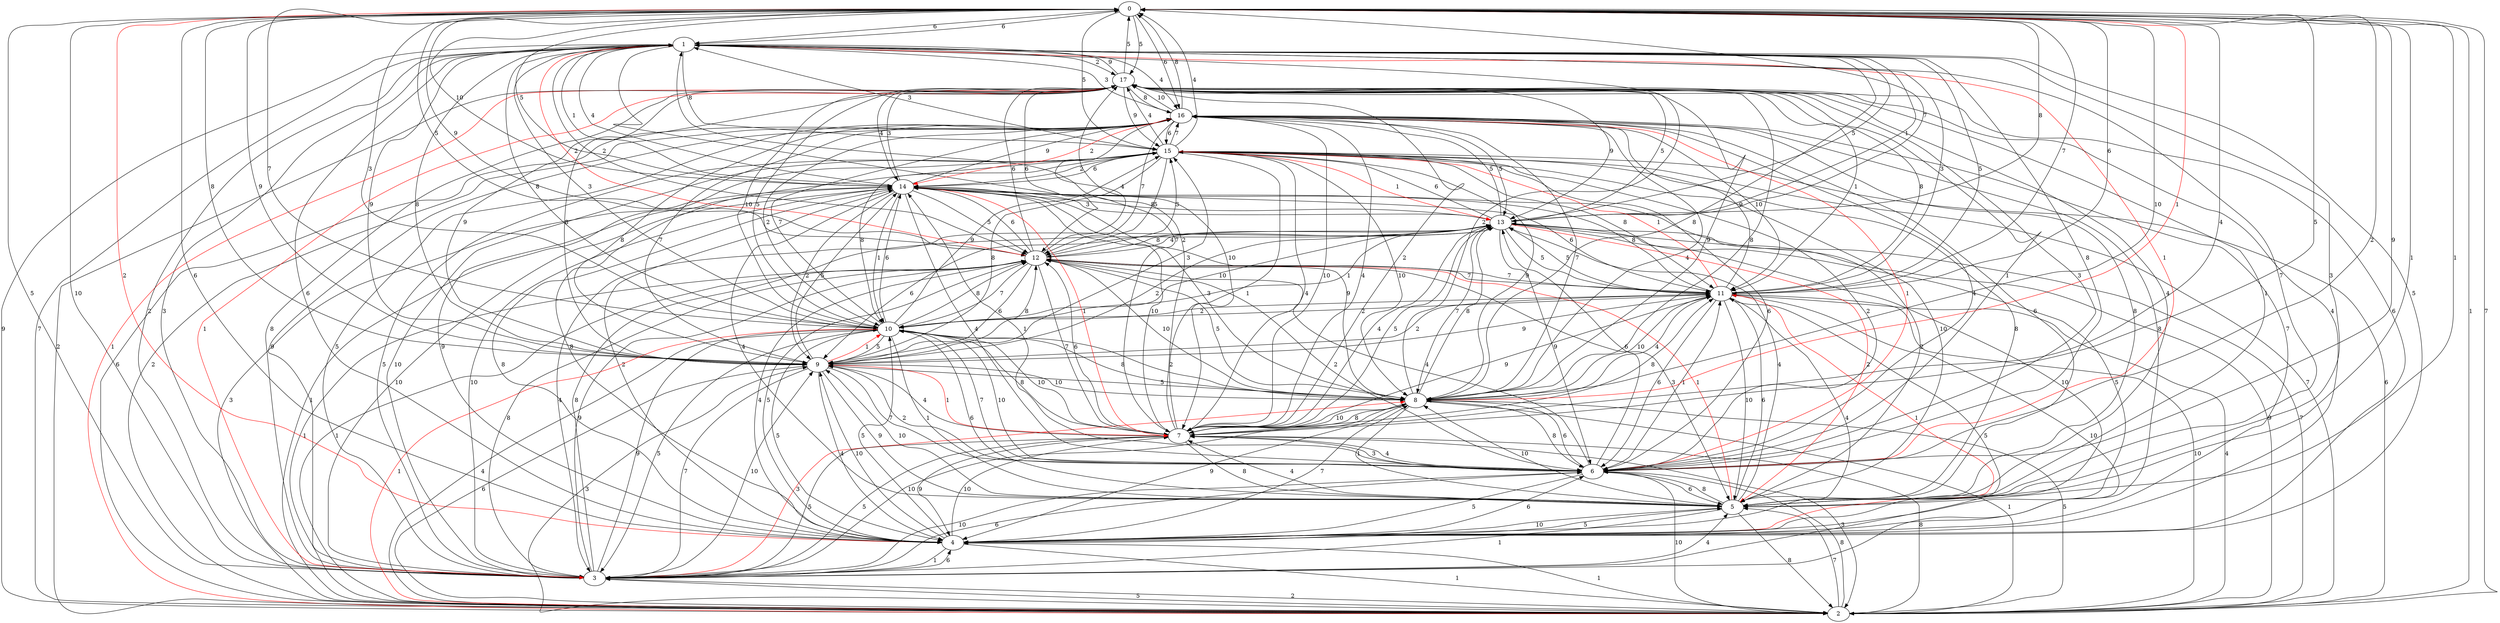 digraph G {
0;
1;
2;
3;
4;
5;
6;
7;
8;
9;
10;
11;
12;
13;
14;
15;
16;
17;
0 -> 1[label="6" weight="6"];
1 -> 0[label="6" weight="6"];
0 -> 2[label="1" weight="1"];
2 -> 0[label="7" weight="7"];
0 -> 3[label="5" weight="5"];
3 -> 0[label="10" weight="10"];
0 -> 4[label="2" weight="2"color="red"];
4 -> 0[label="6" weight="6"];
0 -> 5[label="1" weight="1"];
5 -> 0[label="1" weight="1"];
0 -> 6[label="2" weight="2"];
6 -> 0[label="9" weight="9"];
0 -> 7[label="4" weight="4"];
7 -> 0[label="5" weight="5"];
0 -> 8[label="10" weight="10"];
8 -> 0[label="1" weight="1"color="red"];
0 -> 9[label="8" weight="8"];
9 -> 0[label="9" weight="9"];
0 -> 10[label="3" weight="3"];
10 -> 0[label="7" weight="7"];
0 -> 11[label="6" weight="6"];
11 -> 0[label="7" weight="7"];
0 -> 12[label="9" weight="9"];
12 -> 0[label="5" weight="5"];
0 -> 13[label="8" weight="8"];
13 -> 0[label="7" weight="7"];
0 -> 14[label="5" weight="5"];
14 -> 0[label="10" weight="10"];
0 -> 15[label="5" weight="5"];
15 -> 0[label="4" weight="4"];
0 -> 16[label="6" weight="6"];
16 -> 0[label="8" weight="8"];
0 -> 17[label="5" weight="5"];
17 -> 0[label="5" weight="5"];
1 -> 2[label="9" weight="9"];
2 -> 1[label="7" weight="7"];
1 -> 3[label="3" weight="3"];
3 -> 1[label="2" weight="2"];
1 -> 4[label="5" weight="5"];
4 -> 1[label="6" weight="6"];
1 -> 5[label="3" weight="3"];
5 -> 1[label="7" weight="7"];
1 -> 6[label="1" weight="1"color="red"];
6 -> 1[label="8" weight="8"];
1 -> 7[label="7" weight="7"];
7 -> 1[label="2" weight="2"];
1 -> 8[label="8" weight="8"];
8 -> 1[label="2" weight="2"];
1 -> 9[label="9" weight="9"];
9 -> 1[label="8" weight="8"];
1 -> 10[label="3" weight="3"];
10 -> 1[label="8" weight="8"];
1 -> 11[label="5" weight="5"];
11 -> 1[label="3" weight="3"];
1 -> 12[label="2" weight="2"];
12 -> 1[label="2" weight="2"color="red"];
1 -> 13[label="1" weight="1"];
13 -> 1[label="5" weight="5"];
1 -> 14[label="1" weight="1"];
14 -> 1[label="4" weight="4"];
1 -> 15[label="8" weight="8"];
15 -> 1[label="3" weight="3"];
1 -> 16[label="4" weight="4"];
16 -> 1[label="3" weight="3"];
1 -> 17[label="2" weight="2"];
17 -> 1[label="9" weight="9"];
2 -> 3[label="2" weight="2"];
3 -> 2[label="5" weight="5"];
2 -> 4[label="1" weight="1"];
4 -> 2[label="1" weight="1"];
2 -> 5[label="7" weight="7"];
5 -> 2[label="8" weight="8"];
2 -> 6[label="8" weight="8"];
6 -> 2[label="10" weight="10"];
2 -> 7[label="8" weight="8"];
7 -> 2[label="3" weight="3"];
2 -> 8[label="5" weight="5"];
8 -> 2[label="1" weight="1"];
2 -> 9[label="3" weight="3"];
9 -> 2[label="6" weight="6"];
2 -> 10[label="4" weight="4"];
10 -> 2[label="1" weight="1"color="red"];
2 -> 11[label="4" weight="4"];
11 -> 2[label="10" weight="10"];
2 -> 12[label="1" weight="1"];
12 -> 2[label="1" weight="1"];
2 -> 13[label="7" weight="7"];
13 -> 2[label="9" weight="9"];
2 -> 14[label="1" weight="1"];
14 -> 2[label="3" weight="3"];
2 -> 15[label="6" weight="6"];
15 -> 2[label="7" weight="7"];
2 -> 16[label="2" weight="2"];
16 -> 2[label="6" weight="6"];
2 -> 17[label="1" weight="1"color="red"];
17 -> 2[label="2" weight="2"];
3 -> 4[label="6" weight="6"];
4 -> 3[label="1" weight="1"];
3 -> 5[label="4" weight="4"];
5 -> 3[label="1" weight="1"];
3 -> 6[label="6" weight="6"];
6 -> 3[label="10" weight="10"];
3 -> 7[label="5" weight="5"];
7 -> 3[label="5" weight="5"];
3 -> 8[label="3" weight="3"color="red"];
8 -> 3[label="10" weight="10"];
3 -> 9[label="10" weight="10"];
9 -> 3[label="7" weight="7"];
3 -> 10[label="9" weight="9"];
10 -> 3[label="5" weight="5"];
3 -> 11[label="10" weight="10"];
11 -> 3[label="5" weight="5"];
3 -> 12[label="9" weight="9"];
12 -> 3[label="8" weight="8"];
3 -> 13[label="8" weight="8"];
13 -> 3[label="4" weight="4"];
3 -> 14[label="10" weight="10"];
14 -> 3[label="10" weight="10"];
3 -> 15[label="10" weight="10"];
15 -> 3[label="5" weight="5"];
3 -> 16[label="5" weight="5"];
16 -> 3[label="9" weight="9"];
3 -> 17[label="8" weight="8"];
17 -> 3[label="1" weight="1"color="red"];
4 -> 5[label="5" weight="5"];
5 -> 4[label="10" weight="10"];
4 -> 6[label="6" weight="6"];
6 -> 4[label="5" weight="5"];
4 -> 7[label="10" weight="10"];
7 -> 4[label="9" weight="9"];
4 -> 8[label="7" weight="7"];
8 -> 4[label="9" weight="9"];
4 -> 9[label="10" weight="10"];
9 -> 4[label="4" weight="4"];
4 -> 10[label="5" weight="5"];
10 -> 4[label="5" weight="5"];
4 -> 11[label="1" weight="1"color="red"];
11 -> 4[label="4" weight="4"];
4 -> 12[label="5" weight="5"];
12 -> 4[label="4" weight="4"];
4 -> 13[label="5" weight="5"];
13 -> 4[label="10" weight="10"];
4 -> 14[label="2" weight="2"];
14 -> 4[label="8" weight="8"];
4 -> 15[label="8" weight="8"];
15 -> 4[label="9" weight="9"];
4 -> 16[label="8" weight="8"];
16 -> 4[label="7" weight="7"];
4 -> 17[label="6" weight="6"];
17 -> 4[label="4" weight="4"];
5 -> 6[label="8" weight="8"];
6 -> 5[label="6" weight="6"];
5 -> 7[label="4" weight="4"];
7 -> 5[label="8" weight="8"];
5 -> 8[label="10" weight="10"];
8 -> 5[label="1" weight="1"];
5 -> 9[label="10" weight="10"];
9 -> 5[label="9" weight="9"];
5 -> 10[label="6" weight="6"];
10 -> 5[label="1" weight="1"];
5 -> 11[label="6" weight="6"];
11 -> 5[label="10" weight="10"];
5 -> 12[label="1" weight="1"color="red"];
12 -> 5[label="3" weight="3"];
5 -> 13[label="4" weight="4"];
13 -> 5[label="2" weight="2"color="red"];
5 -> 14[label="2" weight="2"];
14 -> 5[label="4" weight="4"];
5 -> 15[label="8" weight="8"];
15 -> 5[label="10" weight="10"];
5 -> 16[label="8" weight="8"];
16 -> 5[label="6" weight="6"];
5 -> 17[label="1" weight="1"];
17 -> 5[label="4" weight="4"];
6 -> 7[label="3" weight="3"];
7 -> 6[label="4" weight="4"];
6 -> 8[label="6" weight="6"];
8 -> 6[label="8" weight="8"];
6 -> 9[label="2" weight="2"];
9 -> 6[label="7" weight="7"];
6 -> 10[label="10" weight="10"];
10 -> 6[label="7" weight="7"];
6 -> 11[label="1" weight="1"];
11 -> 6[label="6" weight="6"];
6 -> 12[label="4" weight="4"];
12 -> 6[label="2" weight="2"];
6 -> 13[label="6" weight="6"];
13 -> 6[label="9" weight="9"];
6 -> 14[label="1" weight="1"];
14 -> 6[label="4" weight="4"];
6 -> 15[label="2" weight="2"];
15 -> 6[label="6" weight="6"];
6 -> 16[label="1" weight="1"color="red"];
16 -> 6[label="4" weight="4"];
6 -> 17[label="1" weight="1"];
17 -> 6[label="3" weight="3"];
7 -> 8[label="8" weight="8"];
8 -> 7[label="10" weight="10"];
7 -> 9[label="1" weight="1"color="red"];
9 -> 7[label="4" weight="4"];
7 -> 10[label="10" weight="10"];
10 -> 7[label="8" weight="8"];
7 -> 11[label="8" weight="8"];
11 -> 7[label="9" weight="9"];
7 -> 12[label="6" weight="6"];
12 -> 7[label="7" weight="7"];
7 -> 13[label="5" weight="5"];
13 -> 7[label="4" weight="4"];
7 -> 14[label="10" weight="10"];
14 -> 7[label="1" weight="1"color="red"];
7 -> 15[label="4" weight="4"];
15 -> 7[label="1" weight="1"];
7 -> 16[label="4" weight="4"];
16 -> 7[label="10" weight="10"];
7 -> 17[label="10" weight="10"];
17 -> 7[label="2" weight="2"];
8 -> 9[label="5" weight="5"];
9 -> 8[label="10" weight="10"];
8 -> 10[label="2" weight="2"];
10 -> 8[label="8" weight="8"];
8 -> 11[label="4" weight="4"];
11 -> 8[label="10" weight="10"];
8 -> 12[label="5" weight="5"];
12 -> 8[label="10" weight="10"];
8 -> 13[label="8" weight="8"];
13 -> 8[label="7" weight="7"];
8 -> 14[label="9" weight="9"];
14 -> 8[label="3" weight="3"];
8 -> 15[label="9" weight="9"];
15 -> 8[label="10" weight="10"];
8 -> 16[label="4" weight="4"];
16 -> 8[label="7" weight="7"];
8 -> 17[label="8" weight="8"];
17 -> 8[label="9" weight="9"];
9 -> 10[label="1" weight="1"color="red"];
10 -> 9[label="5" weight="5"];
9 -> 11[label="9" weight="9"];
11 -> 9[label="2" weight="2"];
9 -> 12[label="8" weight="8"];
12 -> 9[label="6" weight="6"];
9 -> 13[label="2" weight="2"];
13 -> 9[label="6" weight="6"];
9 -> 14[label="5" weight="5"];
14 -> 9[label="2" weight="2"];
9 -> 15[label="3" weight="3"];
15 -> 9[label="8" weight="8"];
9 -> 16[label="7" weight="7"];
16 -> 9[label="8" weight="8"];
9 -> 17[label="9" weight="9"];
17 -> 9[label="8" weight="8"];
10 -> 11[label="2" weight="2"];
11 -> 10[label="2" weight="2"];
10 -> 12[label="8" weight="8"];
12 -> 10[label="7" weight="7"];
10 -> 13[label="1" weight="1"];
13 -> 10[label="10" weight="10"];
10 -> 14[label="6" weight="6"];
14 -> 10[label="1" weight="1"];
10 -> 15[label="9" weight="9"];
15 -> 10[label="8" weight="8"];
10 -> 16[label="7" weight="7"];
16 -> 10[label="2" weight="2"];
10 -> 17[label="5" weight="5"];
17 -> 10[label="10" weight="10"];
11 -> 12[label="7" weight="7"];
12 -> 11[label="7" weight="7"];
11 -> 13[label="5" weight="5"];
13 -> 11[label="5" weight="5"];
11 -> 14[label="8" weight="8"];
14 -> 11[label="6" weight="6"];
11 -> 15[label="1" weight="1"color="red"];
15 -> 11[label="8" weight="8"];
11 -> 16[label="9" weight="9"];
16 -> 11[label="10" weight="10"];
11 -> 17[label="8" weight="8"];
17 -> 11[label="1" weight="1"];
12 -> 13[label="4" weight="4"];
13 -> 12[label="8" weight="8"];
12 -> 14[label="6" weight="6"];
14 -> 12[label="5" weight="5"];
12 -> 15[label="3" weight="3"];
15 -> 12[label="5" weight="5"];
12 -> 16[label="4" weight="4"];
16 -> 12[label="7" weight="7"];
12 -> 17[label="6" weight="6"];
17 -> 12[label="6" weight="6"];
13 -> 14[label="8" weight="8"];
14 -> 13[label="3" weight="3"];
13 -> 15[label="6" weight="6"];
15 -> 13[label="1" weight="1"color="red"];
13 -> 16[label="5" weight="5"];
16 -> 13[label="5" weight="5"];
13 -> 17[label="5" weight="5"];
17 -> 13[label="9" weight="9"];
14 -> 15[label="2" weight="2"];
15 -> 14[label="6" weight="6"];
14 -> 16[label="9" weight="9"];
16 -> 14[label="2" weight="2"color="red"];
14 -> 17[label="3" weight="3"];
17 -> 14[label="4" weight="4"];
15 -> 16[label="7" weight="7"];
16 -> 15[label="6" weight="6"];
15 -> 17[label="4" weight="4"];
17 -> 15[label="9" weight="9"];
16 -> 17[label="10" weight="10"];
17 -> 16[label="8" weight="8"];
}
